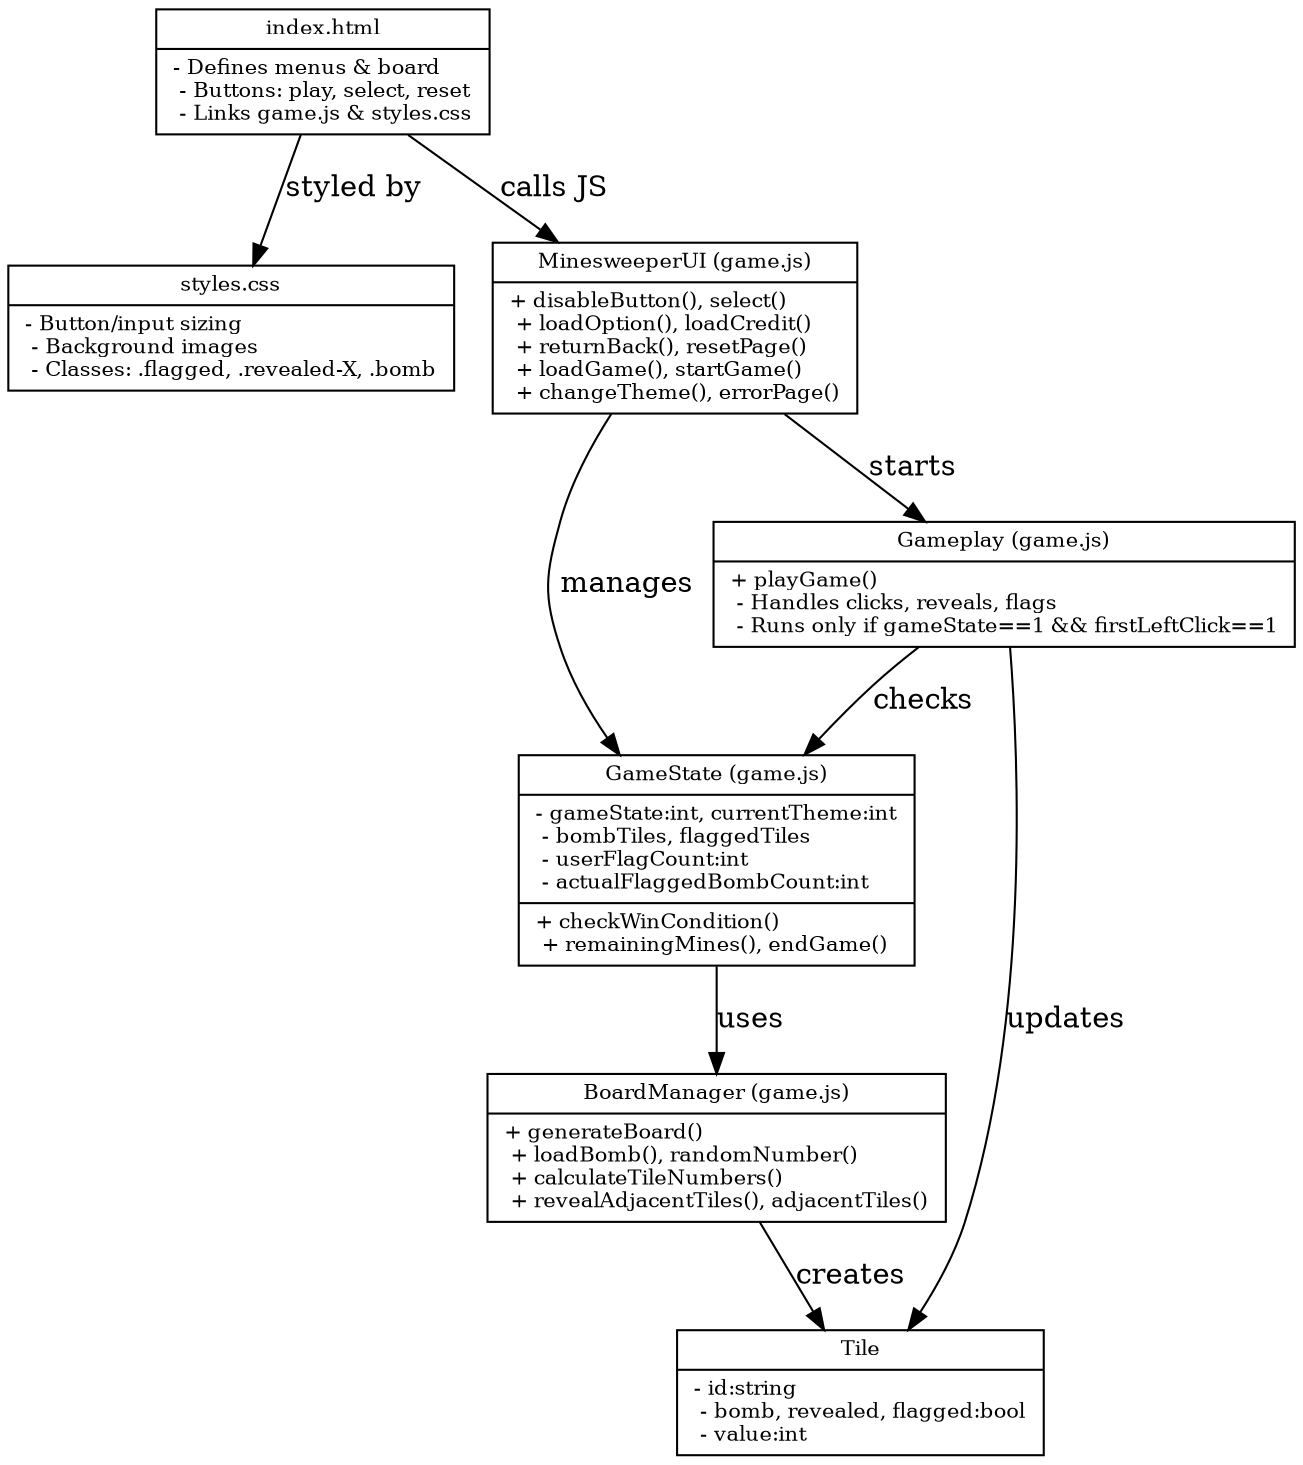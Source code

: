digraph Minesweeper {
    rankdir=TB;
    node [shape=record, fontsize=10];

    #HTML
    HTML [label="{index.html|
        - Defines menus & board\l
        - Buttons: play, select, reset\l
        - Links game.js & styles.css\l
    }"];

    #CSS
    CSS [label="{styles.css|
        - Button/input sizing\l
        - Background images\l
        - Classes: .flagged, .revealed-X, .bomb\l
    }"];

    #UI
    UI [label="{MinesweeperUI (game.js)|
        + disableButton(), select()\l
        + loadOption(), loadCredit()\l
        + returnBack(), resetPage()\l
        + loadGame(), startGame()\l
        + changeTheme(), errorPage()\l
    }"];

    #gamestate
    GS [label="{GameState (game.js)|
        - gameState:int, currentTheme:int\l
        - bombTiles, flaggedTiles\l
        - userFlagCount:int\l
        - actualFlaggedBombCount:int\l|
        + checkWinCondition()\l
        + remainingMines(), endGame()\l
    }"];

    #board
    BM [label="{BoardManager (game.js)|
        + generateBoard()\l
        + loadBomb(), randomNumber()\l
        + calculateTileNumbers()\l
        + revealAdjacentTiles(), adjacentTiles()\l
    }"];

    #gameplay
    GP [label="{Gameplay (game.js)|
        + playGame()\l
        - Handles clicks, reveals, flags\l
        - Runs only if gameState==1 && firstLeftClick==1\l
    }"];

    #tiles
    Tile [label="{Tile|
        - id:string\l
        - bomb, revealed, flagged:bool\l
        - value:int\l
    }"];

    #relations
    HTML -> CSS [label="styled by"];
    HTML -> UI [label="calls JS"];
    UI -> GS [label="manages"];
    UI -> GP [label="starts"];
    GS -> BM [label="uses"];
    BM -> Tile [label="creates"];
    GP -> Tile [label="updates"];
    GP -> GS [label="checks"];
}
